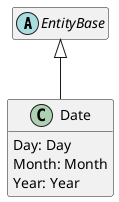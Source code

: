 ﻿@startuml
hide empty members

abstract class EntityBase {
}

EntityBase <|-- Date

class Date {
    Day: Day
    Month: Month
    Year: Year
}

@enduml
